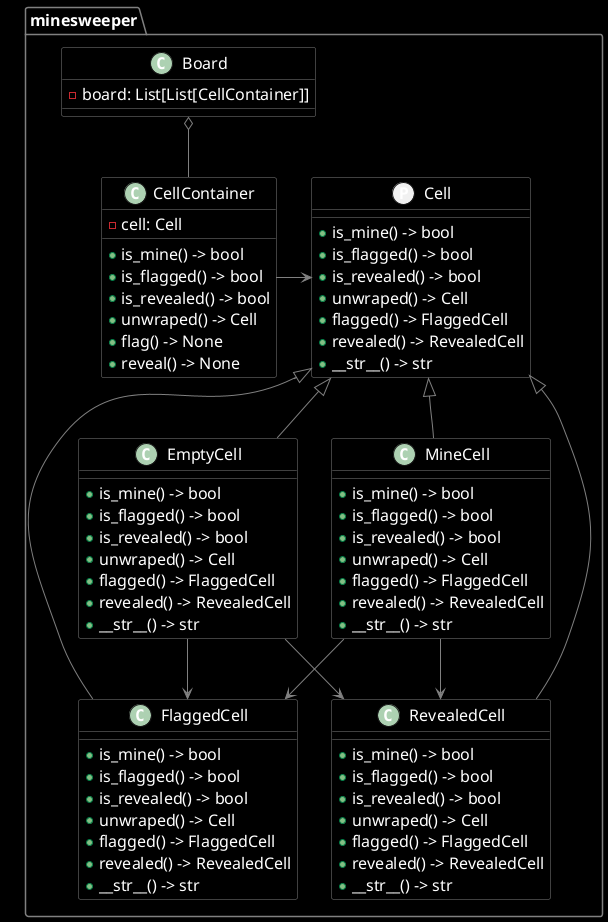@startuml model

skinparam {

    DefaultFontColor White
    DefaultFontName Monospace
    DefaultFontSize 16
    DefaultBorderColor White
    ArrowColor Gray

    BackgroundColor Black
    BorderColor Gray
    FontColor White

    class {
        BackgroundColor Black
        BorderColor Gray
    }

    package {
        BackgroundColor Black
        BorderColor Gray
    }

}

!define List(T) List[T]
!define string str
!define Optional(T) Optional[T]
!define Dict(T, U) Dict[T, U]

!definelong CELL_BODY()
    + is_mine() -> bool
    + is_flagged() -> bool
    + is_revealed() -> bool
    + unwraped() -> Cell
    + flagged() -> FlaggedCell
    + revealed() -> RevealedCell
    + __str__() -> string
!enddefinelong

package minesweeper {

    class Board {
        - board: List(List(CellContainer))
    }

    protocol Cell {
        CELL_BODY()
    }

    class EmptyCell {
        CELL_BODY()
    }

    class MineCell {
        CELL_BODY()
    }

    class FlaggedCell {
        CELL_BODY()
    }

    class RevealedCell {
        CELL_BODY()
    }

    class CellContainer {
        - cell: Cell
        + is_mine() -> bool
        + is_flagged() -> bool
        + is_revealed() -> bool
        + unwraped() -> Cell
        + flag() -> None
        + reveal() -> None
    }

    Board o-- CellContainer
    CellContainer -> Cell
    Cell <|-- EmptyCell
    Cell <|-- MineCell
    Cell <|-- FlaggedCell
    Cell <|-- RevealedCell
    MineCell --> RevealedCell
    EmptyCell --> RevealedCell
    MineCell --> FlaggedCell
    EmptyCell --> FlaggedCell
}

@enduml